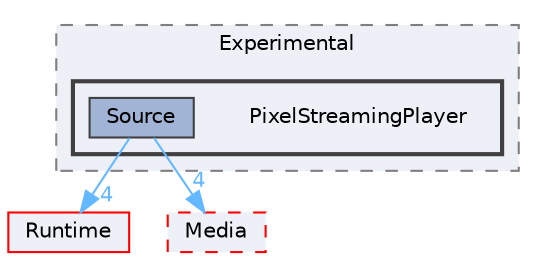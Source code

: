 digraph "PixelStreamingPlayer"
{
 // INTERACTIVE_SVG=YES
 // LATEX_PDF_SIZE
  bgcolor="transparent";
  edge [fontname=Helvetica,fontsize=10,labelfontname=Helvetica,labelfontsize=10];
  node [fontname=Helvetica,fontsize=10,shape=box,height=0.2,width=0.4];
  compound=true
  subgraph clusterdir_6e0c5d987c338b0072956bd3eccf79be {
    graph [ bgcolor="#edf0f7", pencolor="grey50", label="Experimental", fontname=Helvetica,fontsize=10 style="filled,dashed", URL="dir_6e0c5d987c338b0072956bd3eccf79be.html",tooltip=""]
  subgraph clusterdir_b580c771fa7feac5d377c81c910729a8 {
    graph [ bgcolor="#edf0f7", pencolor="grey25", label="", fontname=Helvetica,fontsize=10 style="filled,bold", URL="dir_b580c771fa7feac5d377c81c910729a8.html",tooltip=""]
    dir_b580c771fa7feac5d377c81c910729a8 [shape=plaintext, label="PixelStreamingPlayer"];
  dir_2a0b1c4d13e27b944dabee8ee5c627cc [label="Source", fillcolor="#a2b4d6", color="grey25", style="filled", URL="dir_2a0b1c4d13e27b944dabee8ee5c627cc.html",tooltip=""];
  }
  }
  dir_7536b172fbd480bfd146a1b1acd6856b [label="Runtime", fillcolor="#edf0f7", color="red", style="filled", URL="dir_7536b172fbd480bfd146a1b1acd6856b.html",tooltip=""];
  dir_e7545ee2be72abf41ff78291809f57ef [label="Media", fillcolor="#edf0f7", color="red", style="filled,dashed", URL="dir_e7545ee2be72abf41ff78291809f57ef.html",tooltip=""];
  dir_2a0b1c4d13e27b944dabee8ee5c627cc->dir_7536b172fbd480bfd146a1b1acd6856b [headlabel="4", labeldistance=1.5 headhref="dir_001083_000984.html" href="dir_001083_000984.html" color="steelblue1" fontcolor="steelblue1"];
  dir_2a0b1c4d13e27b944dabee8ee5c627cc->dir_e7545ee2be72abf41ff78291809f57ef [headlabel="4", labeldistance=1.5 headhref="dir_001083_000610.html" href="dir_001083_000610.html" color="steelblue1" fontcolor="steelblue1"];
}
